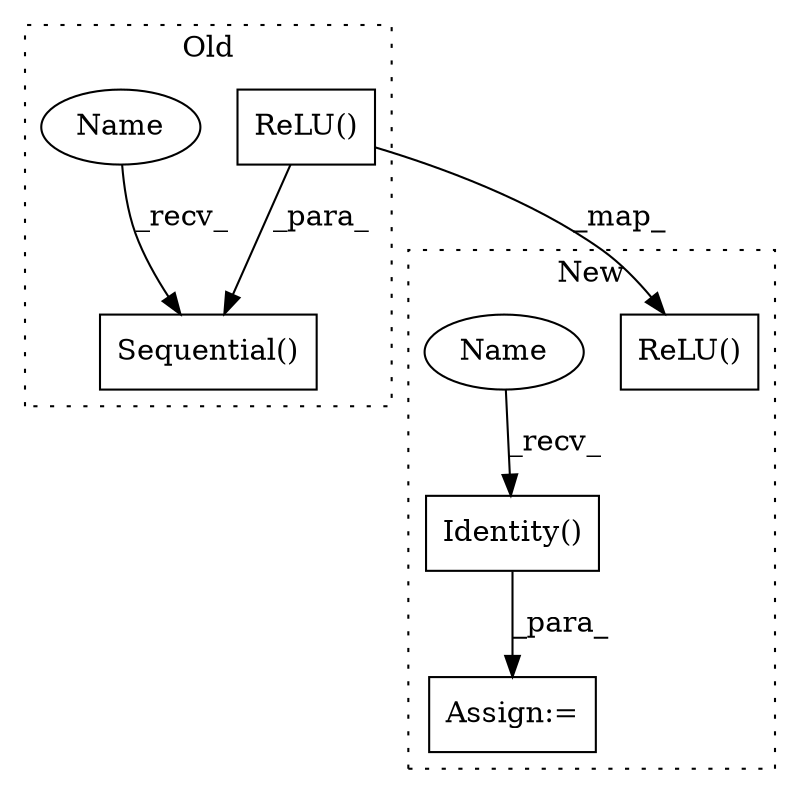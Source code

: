 digraph G {
subgraph cluster0 {
1 [label="Sequential()" a="75" s="342,788" l="27,11" shape="box"];
5 [label="ReLU()" a="75" s="725" l="21" shape="box"];
6 [label="Name" a="87" s="342" l="2" shape="ellipse"];
label = "Old";
style="dotted";
}
subgraph cluster1 {
2 [label="Identity()" a="75" s="1064" l="13" shape="box"];
3 [label="Assign:=" a="68" s="1061" l="3" shape="box"];
4 [label="ReLU()" a="75" s="1143" l="21" shape="box"];
7 [label="Name" a="87" s="1064" l="2" shape="ellipse"];
label = "New";
style="dotted";
}
2 -> 3 [label="_para_"];
5 -> 1 [label="_para_"];
5 -> 4 [label="_map_"];
6 -> 1 [label="_recv_"];
7 -> 2 [label="_recv_"];
}